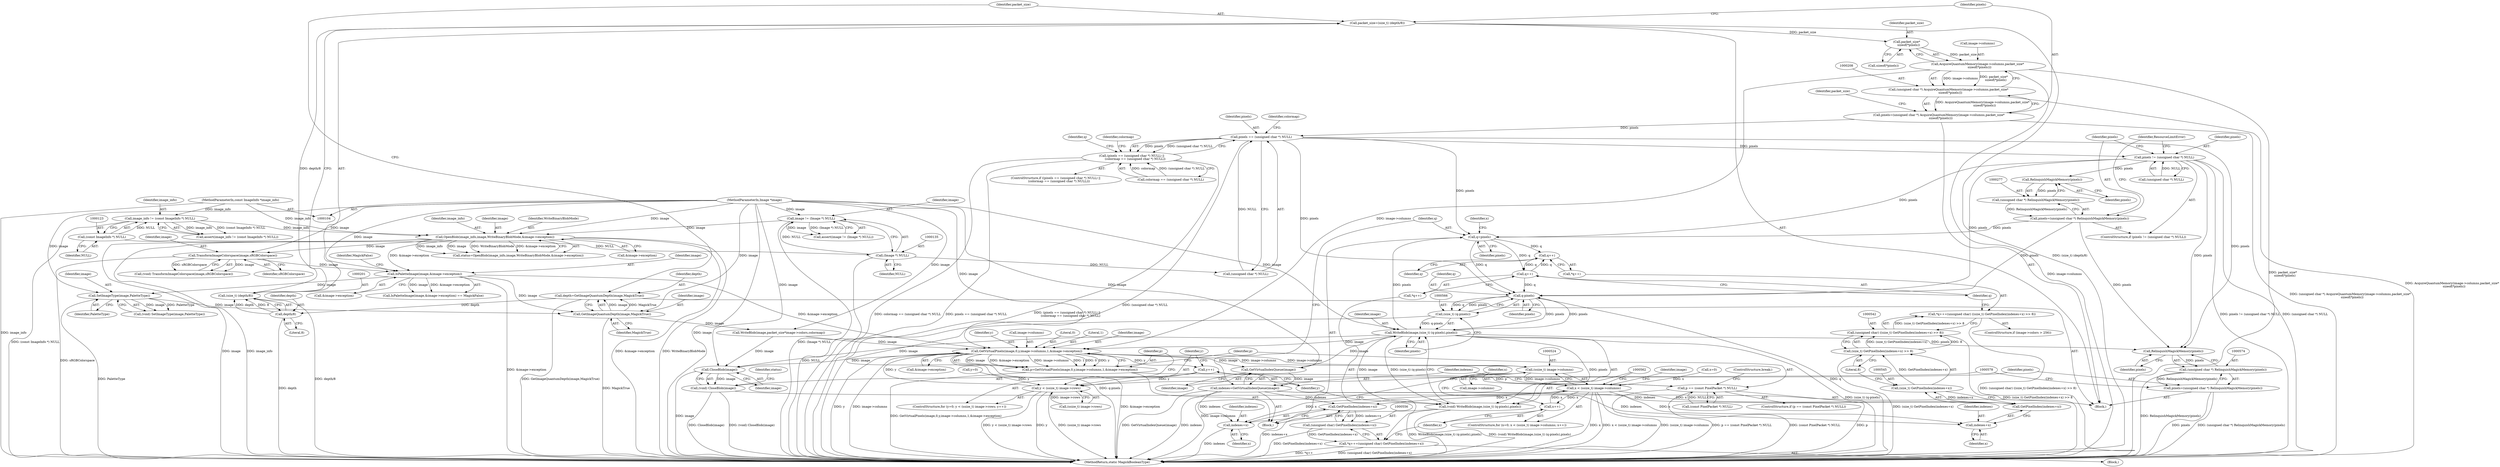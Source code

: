 digraph "0_ImageMagick_6233ef75bb973745ab1092b59aea8fe316f09074@API" {
"1000213" [label="(Call,packet_size*\n    sizeof(*pixels))"];
"1000198" [label="(Call,packet_size=(size_t) (depth/8))"];
"1000200" [label="(Call,(size_t) (depth/8))"];
"1000202" [label="(Call,depth/8)"];
"1000193" [label="(Call,depth=GetImageQuantumDepth(image,MagickTrue))"];
"1000195" [label="(Call,GetImageQuantumDepth(image,MagickTrue))"];
"1000181" [label="(Call,IsPaletteImage(image,&image->exception))"];
"1000176" [label="(Call,TransformImageColorspace(image,sRGBColorspace))"];
"1000160" [label="(Call,OpenBlob(image_info,image,WriteBinaryBlobMode,&image->exception))"];
"1000120" [label="(Call,image_info != (const ImageInfo *) NULL)"];
"1000105" [label="(MethodParameterIn,const ImageInfo *image_info)"];
"1000122" [label="(Call,(const ImageInfo *) NULL)"];
"1000132" [label="(Call,image != (Image *) NULL)"];
"1000106" [label="(MethodParameterIn,Image *image)"];
"1000134" [label="(Call,(Image *) NULL)"];
"1000190" [label="(Call,SetImageType(image,PaletteType))"];
"1000209" [label="(Call,AcquireQuantumMemory(image->columns,packet_size*\n    sizeof(*pixels)))"];
"1000207" [label="(Call,(unsigned char *) AcquireQuantumMemory(image->columns,packet_size*\n    sizeof(*pixels)))"];
"1000205" [label="(Call,pixels=(unsigned char *) AcquireQuantumMemory(image->columns,packet_size*\n    sizeof(*pixels)))"];
"1000245" [label="(Call,pixels == (unsigned char *) NULL)"];
"1000244" [label="(Call,(pixels == (unsigned char *) NULL) ||\n       (colormap == (unsigned char *) NULL))"];
"1000269" [label="(Call,pixels != (unsigned char *) NULL)"];
"1000278" [label="(Call,RelinquishMagickMemory(pixels))"];
"1000276" [label="(Call,(unsigned char *) RelinquishMagickMemory(pixels))"];
"1000274" [label="(Call,pixels=(unsigned char *) RelinquishMagickMemory(pixels))"];
"1000514" [label="(Call,q=pixels)"];
"1000539" [label="(Call,q++)"];
"1000553" [label="(Call,q++)"];
"1000567" [label="(Call,q-pixels)"];
"1000565" [label="(Call,(size_t) (q-pixels))"];
"1000563" [label="(Call,WriteBlob(image,(size_t) (q-pixels),pixels))"];
"1000491" [label="(Call,GetVirtualPixels(image,0,y,image->columns,1,&image->exception))"];
"1000486" [label="(Call,y++)"];
"1000479" [label="(Call,y < (ssize_t) image->rows)"];
"1000489" [label="(Call,p=GetVirtualPixels(image,0,y,image->columns,1,&image->exception))"];
"1000504" [label="(Call,p == (const PixelPacket *) NULL)"];
"1000512" [label="(Call,GetVirtualIndexQueue(image))"];
"1000510" [label="(Call,indexes=GetVirtualIndexQueue(image))"];
"1000546" [label="(Call,GetPixelIndex(indexes+x))"];
"1000544" [label="(Call,(size_t) GetPixelIndex(indexes+x))"];
"1000543" [label="(Call,(size_t) GetPixelIndex(indexes+x) >> 8)"];
"1000541" [label="(Call,(unsigned char) ((size_t) GetPixelIndex(indexes+x) >> 8))"];
"1000537" [label="(Call,*q++=(unsigned char) ((size_t) GetPixelIndex(indexes+x) >> 8))"];
"1000547" [label="(Call,indexes+x)"];
"1000557" [label="(Call,GetPixelIndex(indexes+x))"];
"1000555" [label="(Call,(unsigned char) GetPixelIndex(indexes+x))"];
"1000551" [label="(Call,*q++=(unsigned char) GetPixelIndex(indexes+x))"];
"1000558" [label="(Call,indexes+x)"];
"1000523" [label="(Call,(ssize_t) image->columns)"];
"1000521" [label="(Call,x < (ssize_t) image->columns)"];
"1000528" [label="(Call,x++)"];
"1000579" [label="(Call,CloseBlob(image))"];
"1000577" [label="(Call,(void) CloseBlob(image))"];
"1000561" [label="(Call,(void) WriteBlob(image,(size_t) (q-pixels),pixels))"];
"1000575" [label="(Call,RelinquishMagickMemory(pixels))"];
"1000573" [label="(Call,(unsigned char *) RelinquishMagickMemory(pixels))"];
"1000571" [label="(Call,pixels=(unsigned char *) RelinquishMagickMemory(pixels))"];
"1000568" [label="(Identifier,q)"];
"1000494" [label="(Identifier,y)"];
"1000510" [label="(Call,indexes=GetVirtualIndexQueue(image))"];
"1000488" [label="(Block,)"];
"1000540" [label="(Identifier,q)"];
"1000181" [label="(Call,IsPaletteImage(image,&image->exception))"];
"1000177" [label="(Identifier,image)"];
"1000575" [label="(Call,RelinquishMagickMemory(pixels))"];
"1000479" [label="(Call,y < (ssize_t) image->rows)"];
"1000509" [label="(ControlStructure,break;)"];
"1000268" [label="(ControlStructure,if (pixels != (unsigned char *) NULL))"];
"1000206" [label="(Identifier,pixels)"];
"1000209" [label="(Call,AcquireQuantumMemory(image->columns,packet_size*\n    sizeof(*pixels)))"];
"1000182" [label="(Identifier,image)"];
"1000461" [label="(Call,WriteBlob(image,packet_size*image->colors,colormap))"];
"1000549" [label="(Identifier,x)"];
"1000131" [label="(Call,assert(image != (Image *) NULL))"];
"1000564" [label="(Identifier,image)"];
"1000557" [label="(Call,GetPixelIndex(indexes+x))"];
"1000506" [label="(Call,(const PixelPacket *) NULL)"];
"1000546" [label="(Call,GetPixelIndex(indexes+x))"];
"1000515" [label="(Identifier,q)"];
"1000489" [label="(Call,p=GetVirtualPixels(image,0,y,image->columns,1,&image->exception))"];
"1000219" [label="(Identifier,packet_size)"];
"1000158" [label="(Call,status=OpenBlob(image_info,image,WriteBinaryBlobMode,&image->exception))"];
"1000199" [label="(Identifier,packet_size)"];
"1000132" [label="(Call,image != (Image *) NULL)"];
"1000495" [label="(Call,image->columns)"];
"1000183" [label="(Call,&image->exception)"];
"1000204" [label="(Literal,8)"];
"1000161" [label="(Identifier,image_info)"];
"1000572" [label="(Identifier,pixels)"];
"1000178" [label="(Identifier,sRGBColorspace)"];
"1000567" [label="(Call,q-pixels)"];
"1000560" [label="(Identifier,x)"];
"1000493" [label="(Literal,0)"];
"1000245" [label="(Call,pixels == (unsigned char *) NULL)"];
"1000243" [label="(ControlStructure,if ((pixels == (unsigned char *) NULL) ||\n       (colormap == (unsigned char *) NULL)))"];
"1000203" [label="(Identifier,depth)"];
"1000196" [label="(Identifier,image)"];
"1000512" [label="(Call,GetVirtualIndexQueue(image))"];
"1000580" [label="(Identifier,image)"];
"1000187" [label="(Identifier,MagickFalse)"];
"1000119" [label="(Call,assert(image_info != (const ImageInfo *) NULL))"];
"1000491" [label="(Call,GetVirtualPixels(image,0,y,image->columns,1,&image->exception))"];
"1000511" [label="(Identifier,indexes)"];
"1000528" [label="(Call,x++)"];
"1000481" [label="(Call,(ssize_t) image->rows)"];
"1000539" [label="(Call,q++)"];
"1000269" [label="(Call,pixels != (unsigned char *) NULL)"];
"1000190" [label="(Call,SetImageType(image,PaletteType))"];
"1000251" [label="(Identifier,colormap)"];
"1000258" [label="(Identifier,colormap)"];
"1000160" [label="(Call,OpenBlob(image_info,image,WriteBinaryBlobMode,&image->exception))"];
"1000573" [label="(Call,(unsigned char *) RelinquishMagickMemory(pixels))"];
"1000174" [label="(Call,(void) TransformImageColorspace(image,sRGBColorspace))"];
"1000518" [label="(Call,x=0)"];
"1000530" [label="(Block,)"];
"1000522" [label="(Identifier,x)"];
"1000486" [label="(Call,y++)"];
"1000521" [label="(Call,x < (ssize_t) image->columns)"];
"1000215" [label="(Call,sizeof(*pixels))"];
"1000107" [label="(Block,)"];
"1000579" [label="(Call,CloseBlob(image))"];
"1000188" [label="(Call,(void) SetImageType(image,PaletteType))"];
"1000180" [label="(Call,IsPaletteImage(image,&image->exception) == MagickFalse)"];
"1000106" [label="(MethodParameterIn,Image *image)"];
"1000538" [label="(Call,*q++)"];
"1000559" [label="(Identifier,indexes)"];
"1000133" [label="(Identifier,image)"];
"1000275" [label="(Identifier,pixels)"];
"1000514" [label="(Call,q=pixels)"];
"1000523" [label="(Call,(ssize_t) image->columns)"];
"1000577" [label="(Call,(void) CloseBlob(image))"];
"1000505" [label="(Identifier,p)"];
"1000193" [label="(Call,depth=GetImageQuantumDepth(image,MagickTrue))"];
"1000531" [label="(ControlStructure,if (image->colors > 256))"];
"1000136" [label="(Identifier,NULL)"];
"1000279" [label="(Identifier,pixels)"];
"1000517" [label="(ControlStructure,for (x=0; x < (ssize_t) image->columns; x++))"];
"1000213" [label="(Call,packet_size*\n    sizeof(*pixels))"];
"1000547" [label="(Call,indexes+x)"];
"1000561" [label="(Call,(void) WriteBlob(image,(size_t) (q-pixels),pixels))"];
"1000563" [label="(Call,WriteBlob(image,(size_t) (q-pixels),pixels))"];
"1000534" [label="(Identifier,image)"];
"1000570" [label="(Identifier,pixels)"];
"1000552" [label="(Call,*q++)"];
"1000281" [label="(Identifier,ResourceLimitError)"];
"1000582" [label="(Identifier,status)"];
"1000200" [label="(Call,(size_t) (depth/8))"];
"1000120" [label="(Call,image_info != (const ImageInfo *) NULL)"];
"1000476" [label="(Call,y=0)"];
"1000162" [label="(Identifier,image)"];
"1000210" [label="(Call,image->columns)"];
"1000503" [label="(ControlStructure,if (p == (const PixelPacket *) NULL))"];
"1000555" [label="(Call,(unsigned char) GetPixelIndex(indexes+x))"];
"1000276" [label="(Call,(unsigned char *) RelinquishMagickMemory(pixels))"];
"1000548" [label="(Identifier,indexes)"];
"1000565" [label="(Call,(size_t) (q-pixels))"];
"1000558" [label="(Call,indexes+x)"];
"1000164" [label="(Call,&image->exception)"];
"1000480" [label="(Identifier,y)"];
"1000529" [label="(Identifier,x)"];
"1000195" [label="(Call,GetImageQuantumDepth(image,MagickTrue))"];
"1000475" [label="(ControlStructure,for (y=0; y < (ssize_t) image->rows; y++))"];
"1000205" [label="(Call,pixels=(unsigned char *) AcquireQuantumMemory(image->columns,packet_size*\n    sizeof(*pixels)))"];
"1000576" [label="(Identifier,pixels)"];
"1000541" [label="(Call,(unsigned char) ((size_t) GetPixelIndex(indexes+x) >> 8))"];
"1000247" [label="(Call,(unsigned char *) NULL)"];
"1000543" [label="(Call,(size_t) GetPixelIndex(indexes+x) >> 8)"];
"1000192" [label="(Identifier,PaletteType)"];
"1000124" [label="(Identifier,NULL)"];
"1000271" [label="(Call,(unsigned char *) NULL)"];
"1000513" [label="(Identifier,image)"];
"1000134" [label="(Call,(Image *) NULL)"];
"1000194" [label="(Identifier,depth)"];
"1000207" [label="(Call,(unsigned char *) AcquireQuantumMemory(image->columns,packet_size*\n    sizeof(*pixels)))"];
"1000525" [label="(Call,image->columns)"];
"1000278" [label="(Call,RelinquishMagickMemory(pixels))"];
"1000250" [label="(Call,colormap == (unsigned char *) NULL)"];
"1000569" [label="(Identifier,pixels)"];
"1000553" [label="(Call,q++)"];
"1000498" [label="(Literal,1)"];
"1000544" [label="(Call,(size_t) GetPixelIndex(indexes+x))"];
"1000550" [label="(Literal,8)"];
"1000583" [label="(MethodReturn,static MagickBooleanType)"];
"1000492" [label="(Identifier,image)"];
"1000499" [label="(Call,&image->exception)"];
"1000519" [label="(Identifier,x)"];
"1000121" [label="(Identifier,image_info)"];
"1000270" [label="(Identifier,pixels)"];
"1000202" [label="(Call,depth/8)"];
"1000246" [label="(Identifier,pixels)"];
"1000198" [label="(Call,packet_size=(size_t) (depth/8))"];
"1000122" [label="(Call,(const ImageInfo *) NULL)"];
"1000504" [label="(Call,p == (const PixelPacket *) NULL)"];
"1000163" [label="(Identifier,WriteBinaryBlobMode)"];
"1000554" [label="(Identifier,q)"];
"1000244" [label="(Call,(pixels == (unsigned char *) NULL) ||\n       (colormap == (unsigned char *) NULL))"];
"1000487" [label="(Identifier,y)"];
"1000490" [label="(Identifier,p)"];
"1000551" [label="(Call,*q++=(unsigned char) GetPixelIndex(indexes+x))"];
"1000176" [label="(Call,TransformImageColorspace(image,sRGBColorspace))"];
"1000197" [label="(Identifier,MagickTrue)"];
"1000105" [label="(MethodParameterIn,const ImageInfo *image_info)"];
"1000284" [label="(Identifier,q)"];
"1000214" [label="(Identifier,packet_size)"];
"1000571" [label="(Call,pixels=(unsigned char *) RelinquishMagickMemory(pixels))"];
"1000516" [label="(Identifier,pixels)"];
"1000537" [label="(Call,*q++=(unsigned char) ((size_t) GetPixelIndex(indexes+x) >> 8))"];
"1000274" [label="(Call,pixels=(unsigned char *) RelinquishMagickMemory(pixels))"];
"1000191" [label="(Identifier,image)"];
"1000213" -> "1000209"  [label="AST: "];
"1000213" -> "1000215"  [label="CFG: "];
"1000214" -> "1000213"  [label="AST: "];
"1000215" -> "1000213"  [label="AST: "];
"1000209" -> "1000213"  [label="CFG: "];
"1000213" -> "1000209"  [label="DDG: packet_size"];
"1000198" -> "1000213"  [label="DDG: packet_size"];
"1000198" -> "1000107"  [label="AST: "];
"1000198" -> "1000200"  [label="CFG: "];
"1000199" -> "1000198"  [label="AST: "];
"1000200" -> "1000198"  [label="AST: "];
"1000206" -> "1000198"  [label="CFG: "];
"1000198" -> "1000583"  [label="DDG: (size_t) (depth/8)"];
"1000200" -> "1000198"  [label="DDG: depth/8"];
"1000200" -> "1000202"  [label="CFG: "];
"1000201" -> "1000200"  [label="AST: "];
"1000202" -> "1000200"  [label="AST: "];
"1000200" -> "1000583"  [label="DDG: depth/8"];
"1000202" -> "1000200"  [label="DDG: depth"];
"1000202" -> "1000200"  [label="DDG: 8"];
"1000202" -> "1000204"  [label="CFG: "];
"1000203" -> "1000202"  [label="AST: "];
"1000204" -> "1000202"  [label="AST: "];
"1000202" -> "1000583"  [label="DDG: depth"];
"1000193" -> "1000202"  [label="DDG: depth"];
"1000193" -> "1000107"  [label="AST: "];
"1000193" -> "1000195"  [label="CFG: "];
"1000194" -> "1000193"  [label="AST: "];
"1000195" -> "1000193"  [label="AST: "];
"1000199" -> "1000193"  [label="CFG: "];
"1000193" -> "1000583"  [label="DDG: GetImageQuantumDepth(image,MagickTrue)"];
"1000195" -> "1000193"  [label="DDG: image"];
"1000195" -> "1000193"  [label="DDG: MagickTrue"];
"1000195" -> "1000197"  [label="CFG: "];
"1000196" -> "1000195"  [label="AST: "];
"1000197" -> "1000195"  [label="AST: "];
"1000195" -> "1000583"  [label="DDG: MagickTrue"];
"1000181" -> "1000195"  [label="DDG: image"];
"1000190" -> "1000195"  [label="DDG: image"];
"1000106" -> "1000195"  [label="DDG: image"];
"1000195" -> "1000461"  [label="DDG: image"];
"1000181" -> "1000180"  [label="AST: "];
"1000181" -> "1000183"  [label="CFG: "];
"1000182" -> "1000181"  [label="AST: "];
"1000183" -> "1000181"  [label="AST: "];
"1000187" -> "1000181"  [label="CFG: "];
"1000181" -> "1000583"  [label="DDG: &image->exception"];
"1000181" -> "1000180"  [label="DDG: image"];
"1000181" -> "1000180"  [label="DDG: &image->exception"];
"1000176" -> "1000181"  [label="DDG: image"];
"1000106" -> "1000181"  [label="DDG: image"];
"1000160" -> "1000181"  [label="DDG: &image->exception"];
"1000181" -> "1000190"  [label="DDG: image"];
"1000181" -> "1000491"  [label="DDG: &image->exception"];
"1000176" -> "1000174"  [label="AST: "];
"1000176" -> "1000178"  [label="CFG: "];
"1000177" -> "1000176"  [label="AST: "];
"1000178" -> "1000176"  [label="AST: "];
"1000174" -> "1000176"  [label="CFG: "];
"1000176" -> "1000583"  [label="DDG: sRGBColorspace"];
"1000176" -> "1000174"  [label="DDG: image"];
"1000176" -> "1000174"  [label="DDG: sRGBColorspace"];
"1000160" -> "1000176"  [label="DDG: image"];
"1000106" -> "1000176"  [label="DDG: image"];
"1000160" -> "1000158"  [label="AST: "];
"1000160" -> "1000164"  [label="CFG: "];
"1000161" -> "1000160"  [label="AST: "];
"1000162" -> "1000160"  [label="AST: "];
"1000163" -> "1000160"  [label="AST: "];
"1000164" -> "1000160"  [label="AST: "];
"1000158" -> "1000160"  [label="CFG: "];
"1000160" -> "1000583"  [label="DDG: &image->exception"];
"1000160" -> "1000583"  [label="DDG: WriteBinaryBlobMode"];
"1000160" -> "1000583"  [label="DDG: image"];
"1000160" -> "1000583"  [label="DDG: image_info"];
"1000160" -> "1000158"  [label="DDG: image_info"];
"1000160" -> "1000158"  [label="DDG: image"];
"1000160" -> "1000158"  [label="DDG: WriteBinaryBlobMode"];
"1000160" -> "1000158"  [label="DDG: &image->exception"];
"1000120" -> "1000160"  [label="DDG: image_info"];
"1000105" -> "1000160"  [label="DDG: image_info"];
"1000132" -> "1000160"  [label="DDG: image"];
"1000106" -> "1000160"  [label="DDG: image"];
"1000120" -> "1000119"  [label="AST: "];
"1000120" -> "1000122"  [label="CFG: "];
"1000121" -> "1000120"  [label="AST: "];
"1000122" -> "1000120"  [label="AST: "];
"1000119" -> "1000120"  [label="CFG: "];
"1000120" -> "1000583"  [label="DDG: (const ImageInfo *) NULL"];
"1000120" -> "1000119"  [label="DDG: image_info"];
"1000120" -> "1000119"  [label="DDG: (const ImageInfo *) NULL"];
"1000105" -> "1000120"  [label="DDG: image_info"];
"1000122" -> "1000120"  [label="DDG: NULL"];
"1000105" -> "1000104"  [label="AST: "];
"1000105" -> "1000583"  [label="DDG: image_info"];
"1000122" -> "1000124"  [label="CFG: "];
"1000123" -> "1000122"  [label="AST: "];
"1000124" -> "1000122"  [label="AST: "];
"1000122" -> "1000134"  [label="DDG: NULL"];
"1000132" -> "1000131"  [label="AST: "];
"1000132" -> "1000134"  [label="CFG: "];
"1000133" -> "1000132"  [label="AST: "];
"1000134" -> "1000132"  [label="AST: "];
"1000131" -> "1000132"  [label="CFG: "];
"1000132" -> "1000583"  [label="DDG: (Image *) NULL"];
"1000132" -> "1000131"  [label="DDG: image"];
"1000132" -> "1000131"  [label="DDG: (Image *) NULL"];
"1000106" -> "1000132"  [label="DDG: image"];
"1000134" -> "1000132"  [label="DDG: NULL"];
"1000106" -> "1000104"  [label="AST: "];
"1000106" -> "1000583"  [label="DDG: image"];
"1000106" -> "1000190"  [label="DDG: image"];
"1000106" -> "1000461"  [label="DDG: image"];
"1000106" -> "1000491"  [label="DDG: image"];
"1000106" -> "1000512"  [label="DDG: image"];
"1000106" -> "1000563"  [label="DDG: image"];
"1000106" -> "1000579"  [label="DDG: image"];
"1000134" -> "1000136"  [label="CFG: "];
"1000135" -> "1000134"  [label="AST: "];
"1000136" -> "1000134"  [label="AST: "];
"1000134" -> "1000583"  [label="DDG: NULL"];
"1000134" -> "1000247"  [label="DDG: NULL"];
"1000190" -> "1000188"  [label="AST: "];
"1000190" -> "1000192"  [label="CFG: "];
"1000191" -> "1000190"  [label="AST: "];
"1000192" -> "1000190"  [label="AST: "];
"1000188" -> "1000190"  [label="CFG: "];
"1000190" -> "1000583"  [label="DDG: PaletteType"];
"1000190" -> "1000188"  [label="DDG: image"];
"1000190" -> "1000188"  [label="DDG: PaletteType"];
"1000209" -> "1000207"  [label="AST: "];
"1000210" -> "1000209"  [label="AST: "];
"1000207" -> "1000209"  [label="CFG: "];
"1000209" -> "1000583"  [label="DDG: image->columns"];
"1000209" -> "1000583"  [label="DDG: packet_size*\n    sizeof(*pixels)"];
"1000209" -> "1000207"  [label="DDG: image->columns"];
"1000209" -> "1000207"  [label="DDG: packet_size*\n    sizeof(*pixels)"];
"1000209" -> "1000491"  [label="DDG: image->columns"];
"1000207" -> "1000205"  [label="AST: "];
"1000208" -> "1000207"  [label="AST: "];
"1000205" -> "1000207"  [label="CFG: "];
"1000207" -> "1000583"  [label="DDG: AcquireQuantumMemory(image->columns,packet_size*\n    sizeof(*pixels))"];
"1000207" -> "1000205"  [label="DDG: AcquireQuantumMemory(image->columns,packet_size*\n    sizeof(*pixels))"];
"1000205" -> "1000107"  [label="AST: "];
"1000206" -> "1000205"  [label="AST: "];
"1000219" -> "1000205"  [label="CFG: "];
"1000205" -> "1000583"  [label="DDG: (unsigned char *) AcquireQuantumMemory(image->columns,packet_size*\n    sizeof(*pixels))"];
"1000205" -> "1000245"  [label="DDG: pixels"];
"1000245" -> "1000244"  [label="AST: "];
"1000245" -> "1000247"  [label="CFG: "];
"1000246" -> "1000245"  [label="AST: "];
"1000247" -> "1000245"  [label="AST: "];
"1000251" -> "1000245"  [label="CFG: "];
"1000244" -> "1000245"  [label="CFG: "];
"1000245" -> "1000583"  [label="DDG: (unsigned char *) NULL"];
"1000245" -> "1000244"  [label="DDG: pixels"];
"1000245" -> "1000244"  [label="DDG: (unsigned char *) NULL"];
"1000247" -> "1000245"  [label="DDG: NULL"];
"1000245" -> "1000269"  [label="DDG: pixels"];
"1000245" -> "1000514"  [label="DDG: pixels"];
"1000245" -> "1000567"  [label="DDG: pixels"];
"1000245" -> "1000575"  [label="DDG: pixels"];
"1000244" -> "1000243"  [label="AST: "];
"1000244" -> "1000250"  [label="CFG: "];
"1000250" -> "1000244"  [label="AST: "];
"1000258" -> "1000244"  [label="CFG: "];
"1000284" -> "1000244"  [label="CFG: "];
"1000244" -> "1000583"  [label="DDG: (pixels == (unsigned char *) NULL) ||\n       (colormap == (unsigned char *) NULL)"];
"1000244" -> "1000583"  [label="DDG: colormap == (unsigned char *) NULL"];
"1000244" -> "1000583"  [label="DDG: pixels == (unsigned char *) NULL"];
"1000250" -> "1000244"  [label="DDG: colormap"];
"1000250" -> "1000244"  [label="DDG: (unsigned char *) NULL"];
"1000269" -> "1000268"  [label="AST: "];
"1000269" -> "1000271"  [label="CFG: "];
"1000270" -> "1000269"  [label="AST: "];
"1000271" -> "1000269"  [label="AST: "];
"1000275" -> "1000269"  [label="CFG: "];
"1000281" -> "1000269"  [label="CFG: "];
"1000269" -> "1000583"  [label="DDG: pixels != (unsigned char *) NULL"];
"1000269" -> "1000583"  [label="DDG: (unsigned char *) NULL"];
"1000271" -> "1000269"  [label="DDG: NULL"];
"1000269" -> "1000278"  [label="DDG: pixels"];
"1000269" -> "1000514"  [label="DDG: pixels"];
"1000269" -> "1000567"  [label="DDG: pixels"];
"1000269" -> "1000575"  [label="DDG: pixels"];
"1000278" -> "1000276"  [label="AST: "];
"1000278" -> "1000279"  [label="CFG: "];
"1000279" -> "1000278"  [label="AST: "];
"1000276" -> "1000278"  [label="CFG: "];
"1000278" -> "1000276"  [label="DDG: pixels"];
"1000276" -> "1000274"  [label="AST: "];
"1000277" -> "1000276"  [label="AST: "];
"1000274" -> "1000276"  [label="CFG: "];
"1000276" -> "1000274"  [label="DDG: RelinquishMagickMemory(pixels)"];
"1000274" -> "1000268"  [label="AST: "];
"1000275" -> "1000274"  [label="AST: "];
"1000281" -> "1000274"  [label="CFG: "];
"1000274" -> "1000514"  [label="DDG: pixels"];
"1000274" -> "1000567"  [label="DDG: pixels"];
"1000274" -> "1000575"  [label="DDG: pixels"];
"1000514" -> "1000488"  [label="AST: "];
"1000514" -> "1000516"  [label="CFG: "];
"1000515" -> "1000514"  [label="AST: "];
"1000516" -> "1000514"  [label="AST: "];
"1000519" -> "1000514"  [label="CFG: "];
"1000563" -> "1000514"  [label="DDG: pixels"];
"1000514" -> "1000539"  [label="DDG: q"];
"1000514" -> "1000553"  [label="DDG: q"];
"1000514" -> "1000567"  [label="DDG: q"];
"1000539" -> "1000538"  [label="AST: "];
"1000539" -> "1000540"  [label="CFG: "];
"1000540" -> "1000539"  [label="AST: "];
"1000538" -> "1000539"  [label="CFG: "];
"1000553" -> "1000539"  [label="DDG: q"];
"1000539" -> "1000553"  [label="DDG: q"];
"1000553" -> "1000552"  [label="AST: "];
"1000553" -> "1000554"  [label="CFG: "];
"1000554" -> "1000553"  [label="AST: "];
"1000552" -> "1000553"  [label="CFG: "];
"1000553" -> "1000567"  [label="DDG: q"];
"1000567" -> "1000565"  [label="AST: "];
"1000567" -> "1000569"  [label="CFG: "];
"1000568" -> "1000567"  [label="AST: "];
"1000569" -> "1000567"  [label="AST: "];
"1000565" -> "1000567"  [label="CFG: "];
"1000567" -> "1000583"  [label="DDG: q"];
"1000567" -> "1000565"  [label="DDG: q"];
"1000567" -> "1000565"  [label="DDG: pixels"];
"1000563" -> "1000567"  [label="DDG: pixels"];
"1000567" -> "1000563"  [label="DDG: pixels"];
"1000565" -> "1000563"  [label="AST: "];
"1000566" -> "1000565"  [label="AST: "];
"1000570" -> "1000565"  [label="CFG: "];
"1000565" -> "1000583"  [label="DDG: q-pixels"];
"1000565" -> "1000563"  [label="DDG: q-pixels"];
"1000563" -> "1000561"  [label="AST: "];
"1000563" -> "1000570"  [label="CFG: "];
"1000564" -> "1000563"  [label="AST: "];
"1000570" -> "1000563"  [label="AST: "];
"1000561" -> "1000563"  [label="CFG: "];
"1000563" -> "1000583"  [label="DDG: (size_t) (q-pixels)"];
"1000563" -> "1000491"  [label="DDG: image"];
"1000563" -> "1000561"  [label="DDG: image"];
"1000563" -> "1000561"  [label="DDG: (size_t) (q-pixels)"];
"1000563" -> "1000561"  [label="DDG: pixels"];
"1000512" -> "1000563"  [label="DDG: image"];
"1000563" -> "1000575"  [label="DDG: pixels"];
"1000563" -> "1000579"  [label="DDG: image"];
"1000491" -> "1000489"  [label="AST: "];
"1000491" -> "1000499"  [label="CFG: "];
"1000492" -> "1000491"  [label="AST: "];
"1000493" -> "1000491"  [label="AST: "];
"1000494" -> "1000491"  [label="AST: "];
"1000495" -> "1000491"  [label="AST: "];
"1000498" -> "1000491"  [label="AST: "];
"1000499" -> "1000491"  [label="AST: "];
"1000489" -> "1000491"  [label="CFG: "];
"1000491" -> "1000583"  [label="DDG: y"];
"1000491" -> "1000583"  [label="DDG: image->columns"];
"1000491" -> "1000583"  [label="DDG: &image->exception"];
"1000491" -> "1000486"  [label="DDG: y"];
"1000491" -> "1000489"  [label="DDG: image"];
"1000491" -> "1000489"  [label="DDG: &image->exception"];
"1000491" -> "1000489"  [label="DDG: image->columns"];
"1000491" -> "1000489"  [label="DDG: 1"];
"1000491" -> "1000489"  [label="DDG: 0"];
"1000491" -> "1000489"  [label="DDG: y"];
"1000461" -> "1000491"  [label="DDG: image"];
"1000479" -> "1000491"  [label="DDG: y"];
"1000523" -> "1000491"  [label="DDG: image->columns"];
"1000491" -> "1000512"  [label="DDG: image"];
"1000491" -> "1000523"  [label="DDG: image->columns"];
"1000491" -> "1000579"  [label="DDG: image"];
"1000486" -> "1000475"  [label="AST: "];
"1000486" -> "1000487"  [label="CFG: "];
"1000487" -> "1000486"  [label="AST: "];
"1000480" -> "1000486"  [label="CFG: "];
"1000486" -> "1000479"  [label="DDG: y"];
"1000479" -> "1000475"  [label="AST: "];
"1000479" -> "1000481"  [label="CFG: "];
"1000480" -> "1000479"  [label="AST: "];
"1000481" -> "1000479"  [label="AST: "];
"1000490" -> "1000479"  [label="CFG: "];
"1000572" -> "1000479"  [label="CFG: "];
"1000479" -> "1000583"  [label="DDG: y < (ssize_t) image->rows"];
"1000479" -> "1000583"  [label="DDG: y"];
"1000479" -> "1000583"  [label="DDG: (ssize_t) image->rows"];
"1000476" -> "1000479"  [label="DDG: y"];
"1000481" -> "1000479"  [label="DDG: image->rows"];
"1000489" -> "1000488"  [label="AST: "];
"1000490" -> "1000489"  [label="AST: "];
"1000505" -> "1000489"  [label="CFG: "];
"1000489" -> "1000583"  [label="DDG: GetVirtualPixels(image,0,y,image->columns,1,&image->exception)"];
"1000489" -> "1000504"  [label="DDG: p"];
"1000504" -> "1000503"  [label="AST: "];
"1000504" -> "1000506"  [label="CFG: "];
"1000505" -> "1000504"  [label="AST: "];
"1000506" -> "1000504"  [label="AST: "];
"1000509" -> "1000504"  [label="CFG: "];
"1000511" -> "1000504"  [label="CFG: "];
"1000504" -> "1000583"  [label="DDG: (const PixelPacket *) NULL"];
"1000504" -> "1000583"  [label="DDG: p"];
"1000504" -> "1000583"  [label="DDG: p == (const PixelPacket *) NULL"];
"1000506" -> "1000504"  [label="DDG: NULL"];
"1000512" -> "1000510"  [label="AST: "];
"1000512" -> "1000513"  [label="CFG: "];
"1000513" -> "1000512"  [label="AST: "];
"1000510" -> "1000512"  [label="CFG: "];
"1000512" -> "1000510"  [label="DDG: image"];
"1000510" -> "1000488"  [label="AST: "];
"1000511" -> "1000510"  [label="AST: "];
"1000515" -> "1000510"  [label="CFG: "];
"1000510" -> "1000583"  [label="DDG: indexes"];
"1000510" -> "1000583"  [label="DDG: GetVirtualIndexQueue(image)"];
"1000510" -> "1000546"  [label="DDG: indexes"];
"1000510" -> "1000547"  [label="DDG: indexes"];
"1000510" -> "1000557"  [label="DDG: indexes"];
"1000510" -> "1000558"  [label="DDG: indexes"];
"1000546" -> "1000544"  [label="AST: "];
"1000546" -> "1000547"  [label="CFG: "];
"1000547" -> "1000546"  [label="AST: "];
"1000544" -> "1000546"  [label="CFG: "];
"1000546" -> "1000544"  [label="DDG: indexes+x"];
"1000521" -> "1000546"  [label="DDG: x"];
"1000544" -> "1000543"  [label="AST: "];
"1000545" -> "1000544"  [label="AST: "];
"1000550" -> "1000544"  [label="CFG: "];
"1000544" -> "1000543"  [label="DDG: GetPixelIndex(indexes+x)"];
"1000543" -> "1000541"  [label="AST: "];
"1000543" -> "1000550"  [label="CFG: "];
"1000550" -> "1000543"  [label="AST: "];
"1000541" -> "1000543"  [label="CFG: "];
"1000543" -> "1000583"  [label="DDG: (size_t) GetPixelIndex(indexes+x)"];
"1000543" -> "1000541"  [label="DDG: (size_t) GetPixelIndex(indexes+x)"];
"1000543" -> "1000541"  [label="DDG: 8"];
"1000541" -> "1000537"  [label="AST: "];
"1000542" -> "1000541"  [label="AST: "];
"1000537" -> "1000541"  [label="CFG: "];
"1000541" -> "1000583"  [label="DDG: (size_t) GetPixelIndex(indexes+x) >> 8"];
"1000541" -> "1000537"  [label="DDG: (size_t) GetPixelIndex(indexes+x) >> 8"];
"1000537" -> "1000531"  [label="AST: "];
"1000538" -> "1000537"  [label="AST: "];
"1000554" -> "1000537"  [label="CFG: "];
"1000537" -> "1000583"  [label="DDG: (unsigned char) ((size_t) GetPixelIndex(indexes+x) >> 8)"];
"1000547" -> "1000549"  [label="CFG: "];
"1000548" -> "1000547"  [label="AST: "];
"1000549" -> "1000547"  [label="AST: "];
"1000521" -> "1000547"  [label="DDG: x"];
"1000557" -> "1000555"  [label="AST: "];
"1000557" -> "1000558"  [label="CFG: "];
"1000558" -> "1000557"  [label="AST: "];
"1000555" -> "1000557"  [label="CFG: "];
"1000557" -> "1000583"  [label="DDG: indexes+x"];
"1000557" -> "1000555"  [label="DDG: indexes+x"];
"1000521" -> "1000557"  [label="DDG: x"];
"1000555" -> "1000551"  [label="AST: "];
"1000556" -> "1000555"  [label="AST: "];
"1000551" -> "1000555"  [label="CFG: "];
"1000555" -> "1000583"  [label="DDG: GetPixelIndex(indexes+x)"];
"1000555" -> "1000551"  [label="DDG: GetPixelIndex(indexes+x)"];
"1000551" -> "1000530"  [label="AST: "];
"1000552" -> "1000551"  [label="AST: "];
"1000529" -> "1000551"  [label="CFG: "];
"1000551" -> "1000583"  [label="DDG: (unsigned char) GetPixelIndex(indexes+x)"];
"1000551" -> "1000583"  [label="DDG: *q++"];
"1000558" -> "1000560"  [label="CFG: "];
"1000559" -> "1000558"  [label="AST: "];
"1000560" -> "1000558"  [label="AST: "];
"1000558" -> "1000583"  [label="DDG: indexes"];
"1000521" -> "1000558"  [label="DDG: x"];
"1000523" -> "1000521"  [label="AST: "];
"1000523" -> "1000525"  [label="CFG: "];
"1000524" -> "1000523"  [label="AST: "];
"1000525" -> "1000523"  [label="AST: "];
"1000521" -> "1000523"  [label="CFG: "];
"1000523" -> "1000583"  [label="DDG: image->columns"];
"1000523" -> "1000521"  [label="DDG: image->columns"];
"1000521" -> "1000517"  [label="AST: "];
"1000522" -> "1000521"  [label="AST: "];
"1000534" -> "1000521"  [label="CFG: "];
"1000562" -> "1000521"  [label="CFG: "];
"1000521" -> "1000583"  [label="DDG: x"];
"1000521" -> "1000583"  [label="DDG: x < (ssize_t) image->columns"];
"1000521" -> "1000583"  [label="DDG: (ssize_t) image->columns"];
"1000518" -> "1000521"  [label="DDG: x"];
"1000528" -> "1000521"  [label="DDG: x"];
"1000521" -> "1000528"  [label="DDG: x"];
"1000528" -> "1000517"  [label="AST: "];
"1000528" -> "1000529"  [label="CFG: "];
"1000529" -> "1000528"  [label="AST: "];
"1000522" -> "1000528"  [label="CFG: "];
"1000579" -> "1000577"  [label="AST: "];
"1000579" -> "1000580"  [label="CFG: "];
"1000580" -> "1000579"  [label="AST: "];
"1000577" -> "1000579"  [label="CFG: "];
"1000579" -> "1000583"  [label="DDG: image"];
"1000579" -> "1000577"  [label="DDG: image"];
"1000461" -> "1000579"  [label="DDG: image"];
"1000577" -> "1000107"  [label="AST: "];
"1000578" -> "1000577"  [label="AST: "];
"1000582" -> "1000577"  [label="CFG: "];
"1000577" -> "1000583"  [label="DDG: CloseBlob(image)"];
"1000577" -> "1000583"  [label="DDG: (void) CloseBlob(image)"];
"1000561" -> "1000488"  [label="AST: "];
"1000562" -> "1000561"  [label="AST: "];
"1000487" -> "1000561"  [label="CFG: "];
"1000561" -> "1000583"  [label="DDG: WriteBlob(image,(size_t) (q-pixels),pixels)"];
"1000561" -> "1000583"  [label="DDG: (void) WriteBlob(image,(size_t) (q-pixels),pixels)"];
"1000575" -> "1000573"  [label="AST: "];
"1000575" -> "1000576"  [label="CFG: "];
"1000576" -> "1000575"  [label="AST: "];
"1000573" -> "1000575"  [label="CFG: "];
"1000575" -> "1000573"  [label="DDG: pixels"];
"1000573" -> "1000571"  [label="AST: "];
"1000574" -> "1000573"  [label="AST: "];
"1000571" -> "1000573"  [label="CFG: "];
"1000573" -> "1000583"  [label="DDG: RelinquishMagickMemory(pixels)"];
"1000573" -> "1000571"  [label="DDG: RelinquishMagickMemory(pixels)"];
"1000571" -> "1000107"  [label="AST: "];
"1000572" -> "1000571"  [label="AST: "];
"1000578" -> "1000571"  [label="CFG: "];
"1000571" -> "1000583"  [label="DDG: pixels"];
"1000571" -> "1000583"  [label="DDG: (unsigned char *) RelinquishMagickMemory(pixels)"];
}
